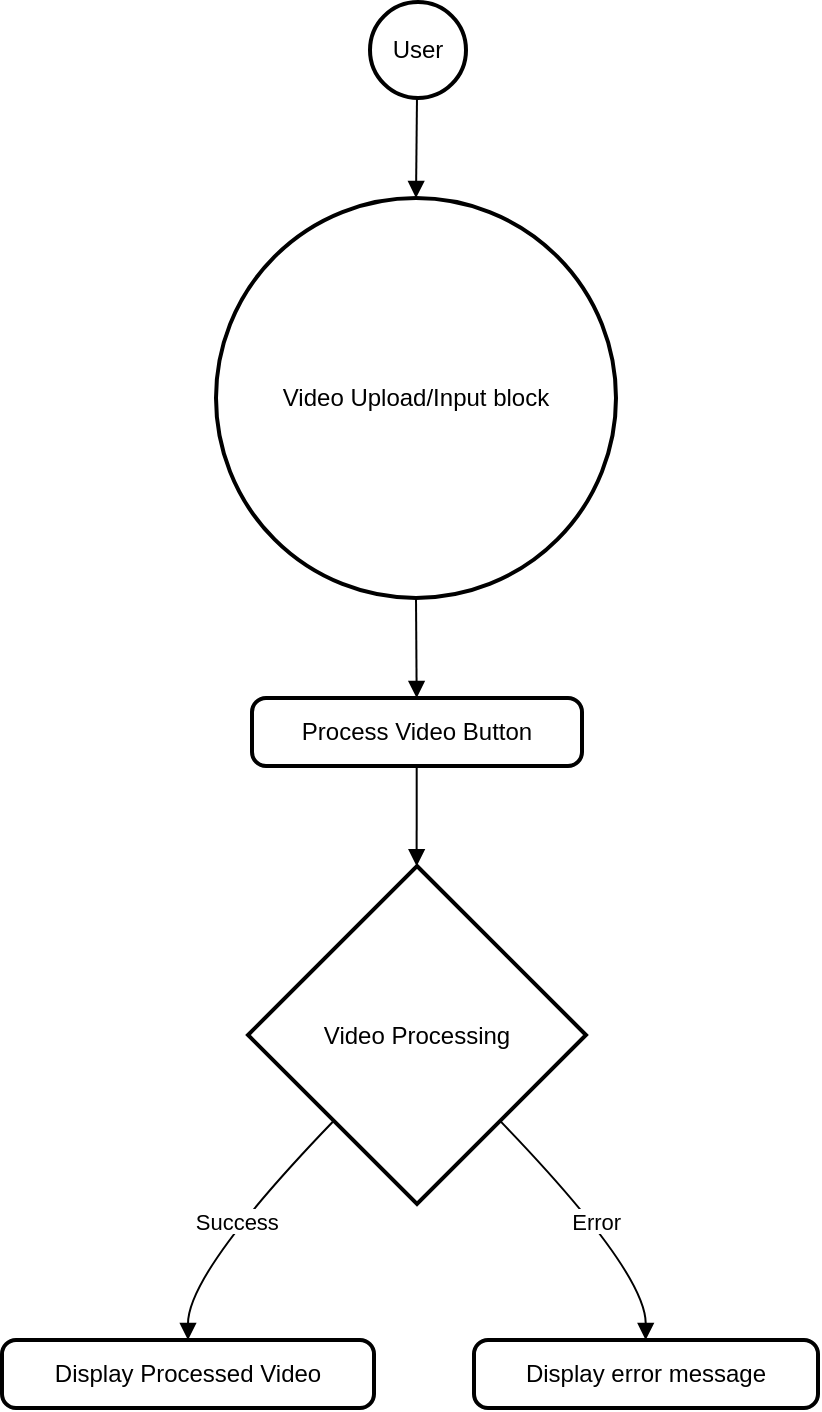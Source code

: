 <mxfile version="24.5.2" type="github">
  <diagram name="Page-1" id="P51Xpbb8ME0YYpkC7H6Y">
    <mxGraphModel>
      <root>
        <mxCell id="0" />
        <mxCell id="1" parent="0" />
        <mxCell id="2" value="User" style="ellipse;aspect=fixed;strokeWidth=2;whiteSpace=wrap;" vertex="1" parent="1">
          <mxGeometry x="184" width="48" height="48" as="geometry" />
        </mxCell>
        <mxCell id="3" value="Video Upload/Input block" style="ellipse;aspect=fixed;strokeWidth=2;whiteSpace=wrap;" vertex="1" parent="1">
          <mxGeometry x="107" y="98" width="200" height="200" as="geometry" />
        </mxCell>
        <mxCell id="4" value="Process Video Button" style="rounded=1;absoluteArcSize=1;arcSize=14;whiteSpace=wrap;strokeWidth=2;" vertex="1" parent="1">
          <mxGeometry x="125" y="348" width="165" height="34" as="geometry" />
        </mxCell>
        <mxCell id="5" value="Video Processing" style="rhombus;strokeWidth=2;whiteSpace=wrap;" vertex="1" parent="1">
          <mxGeometry x="123" y="432" width="169" height="169" as="geometry" />
        </mxCell>
        <mxCell id="6" value="Display Processed Video" style="rounded=1;absoluteArcSize=1;arcSize=14;whiteSpace=wrap;strokeWidth=2;" vertex="1" parent="1">
          <mxGeometry y="669" width="186" height="34" as="geometry" />
        </mxCell>
        <mxCell id="7" value="Display error message" style="rounded=1;absoluteArcSize=1;arcSize=14;whiteSpace=wrap;strokeWidth=2;" vertex="1" parent="1">
          <mxGeometry x="236" y="669" width="172" height="34" as="geometry" />
        </mxCell>
        <mxCell id="8" value="" style="curved=1;startArrow=none;endArrow=block;exitX=0.488;exitY=0.991;entryX=0.502;entryY=-0.002;" edge="1" parent="1" source="2" target="3">
          <mxGeometry relative="1" as="geometry">
            <Array as="points" />
          </mxGeometry>
        </mxCell>
        <mxCell id="9" value="" style="curved=1;startArrow=none;endArrow=block;exitX=0.502;exitY=0.999;entryX=0.499;entryY=-0.007;" edge="1" parent="1" source="3" target="4">
          <mxGeometry relative="1" as="geometry">
            <Array as="points" />
          </mxGeometry>
        </mxCell>
        <mxCell id="10" value="" style="curved=1;startArrow=none;endArrow=block;exitX=0.499;exitY=0.993;entryX=0.499;entryY=-0.001;" edge="1" parent="1" source="4" target="5">
          <mxGeometry relative="1" as="geometry">
            <Array as="points" />
          </mxGeometry>
        </mxCell>
        <mxCell id="11" value="Success" style="curved=1;startArrow=none;endArrow=block;exitX=0.019;exitY=0.996;entryX=0.5;entryY=0.012;" edge="1" parent="1" source="5" target="6">
          <mxGeometry relative="1" as="geometry">
            <Array as="points">
              <mxPoint x="93" y="635" />
            </Array>
          </mxGeometry>
        </mxCell>
        <mxCell id="12" value="Error" style="curved=1;startArrow=none;endArrow=block;exitX=0.98;exitY=0.996;entryX=0.499;entryY=0.012;" edge="1" parent="1" source="5" target="7">
          <mxGeometry relative="1" as="geometry">
            <Array as="points">
              <mxPoint x="322" y="635" />
            </Array>
          </mxGeometry>
        </mxCell>
      </root>
    </mxGraphModel>
  </diagram>
</mxfile>
